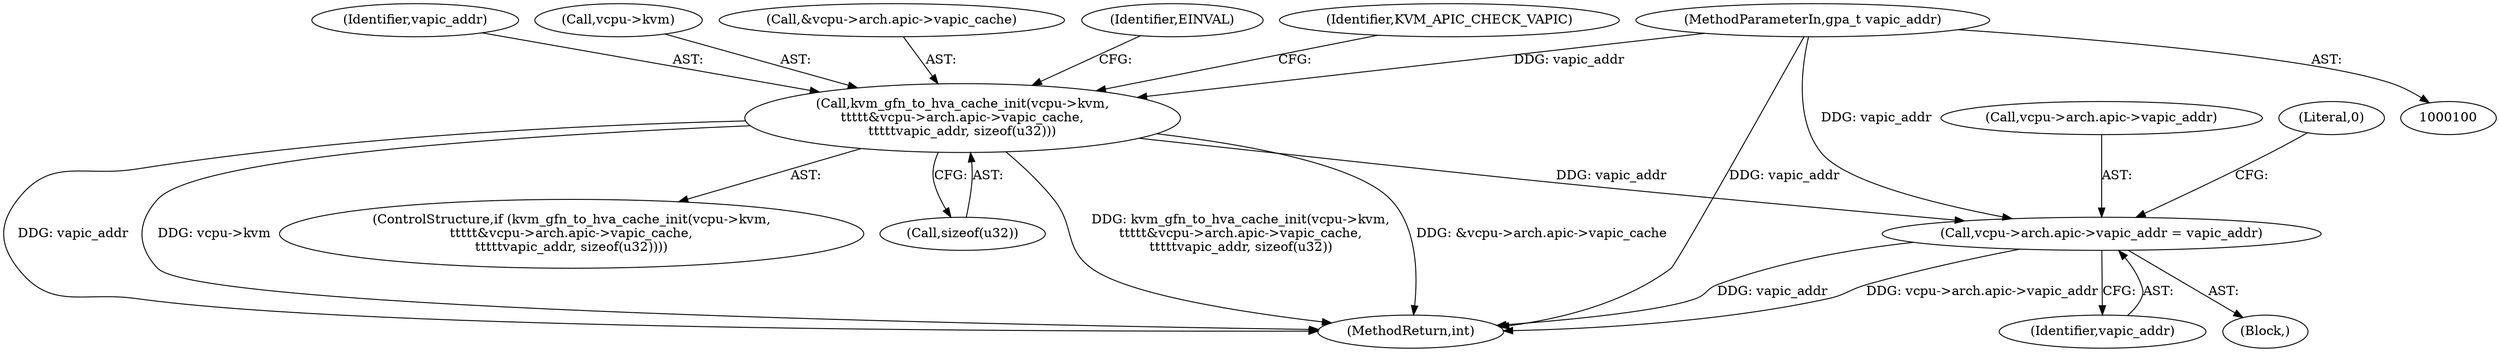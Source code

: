 digraph "0_linux_fda4e2e85589191b123d31cdc21fd33ee70f50fd@pointer" {
"1000144" [label="(Call,vcpu->arch.apic->vapic_addr = vapic_addr)"];
"1000108" [label="(Call,kvm_gfn_to_hva_cache_init(vcpu->kvm,\n\t\t\t\t\t&vcpu->arch.apic->vapic_cache,\n\t\t\t\t\tvapic_addr, sizeof(u32)))"];
"1000102" [label="(MethodParameterIn,gpa_t vapic_addr)"];
"1000144" [label="(Call,vcpu->arch.apic->vapic_addr = vapic_addr)"];
"1000102" [label="(MethodParameterIn,gpa_t vapic_addr)"];
"1000152" [label="(Identifier,vapic_addr)"];
"1000145" [label="(Call,vcpu->arch.apic->vapic_addr)"];
"1000108" [label="(Call,kvm_gfn_to_hva_cache_init(vcpu->kvm,\n\t\t\t\t\t&vcpu->arch.apic->vapic_cache,\n\t\t\t\t\tvapic_addr, sizeof(u32)))"];
"1000109" [label="(Call,vcpu->kvm)"];
"1000112" [label="(Call,&vcpu->arch.apic->vapic_cache)"];
"1000125" [label="(Identifier,EINVAL)"];
"1000107" [label="(ControlStructure,if (kvm_gfn_to_hva_cache_init(vcpu->kvm,\n\t\t\t\t\t&vcpu->arch.apic->vapic_cache,\n\t\t\t\t\tvapic_addr, sizeof(u32))))"];
"1000127" [label="(Identifier,KVM_APIC_CHECK_VAPIC)"];
"1000103" [label="(Block,)"];
"1000155" [label="(MethodReturn,int)"];
"1000121" [label="(Call,sizeof(u32))"];
"1000120" [label="(Identifier,vapic_addr)"];
"1000154" [label="(Literal,0)"];
"1000144" -> "1000103"  [label="AST: "];
"1000144" -> "1000152"  [label="CFG: "];
"1000145" -> "1000144"  [label="AST: "];
"1000152" -> "1000144"  [label="AST: "];
"1000154" -> "1000144"  [label="CFG: "];
"1000144" -> "1000155"  [label="DDG: vapic_addr"];
"1000144" -> "1000155"  [label="DDG: vcpu->arch.apic->vapic_addr"];
"1000108" -> "1000144"  [label="DDG: vapic_addr"];
"1000102" -> "1000144"  [label="DDG: vapic_addr"];
"1000108" -> "1000107"  [label="AST: "];
"1000108" -> "1000121"  [label="CFG: "];
"1000109" -> "1000108"  [label="AST: "];
"1000112" -> "1000108"  [label="AST: "];
"1000120" -> "1000108"  [label="AST: "];
"1000121" -> "1000108"  [label="AST: "];
"1000125" -> "1000108"  [label="CFG: "];
"1000127" -> "1000108"  [label="CFG: "];
"1000108" -> "1000155"  [label="DDG: kvm_gfn_to_hva_cache_init(vcpu->kvm,\n\t\t\t\t\t&vcpu->arch.apic->vapic_cache,\n\t\t\t\t\tvapic_addr, sizeof(u32))"];
"1000108" -> "1000155"  [label="DDG: &vcpu->arch.apic->vapic_cache"];
"1000108" -> "1000155"  [label="DDG: vapic_addr"];
"1000108" -> "1000155"  [label="DDG: vcpu->kvm"];
"1000102" -> "1000108"  [label="DDG: vapic_addr"];
"1000102" -> "1000100"  [label="AST: "];
"1000102" -> "1000155"  [label="DDG: vapic_addr"];
}
